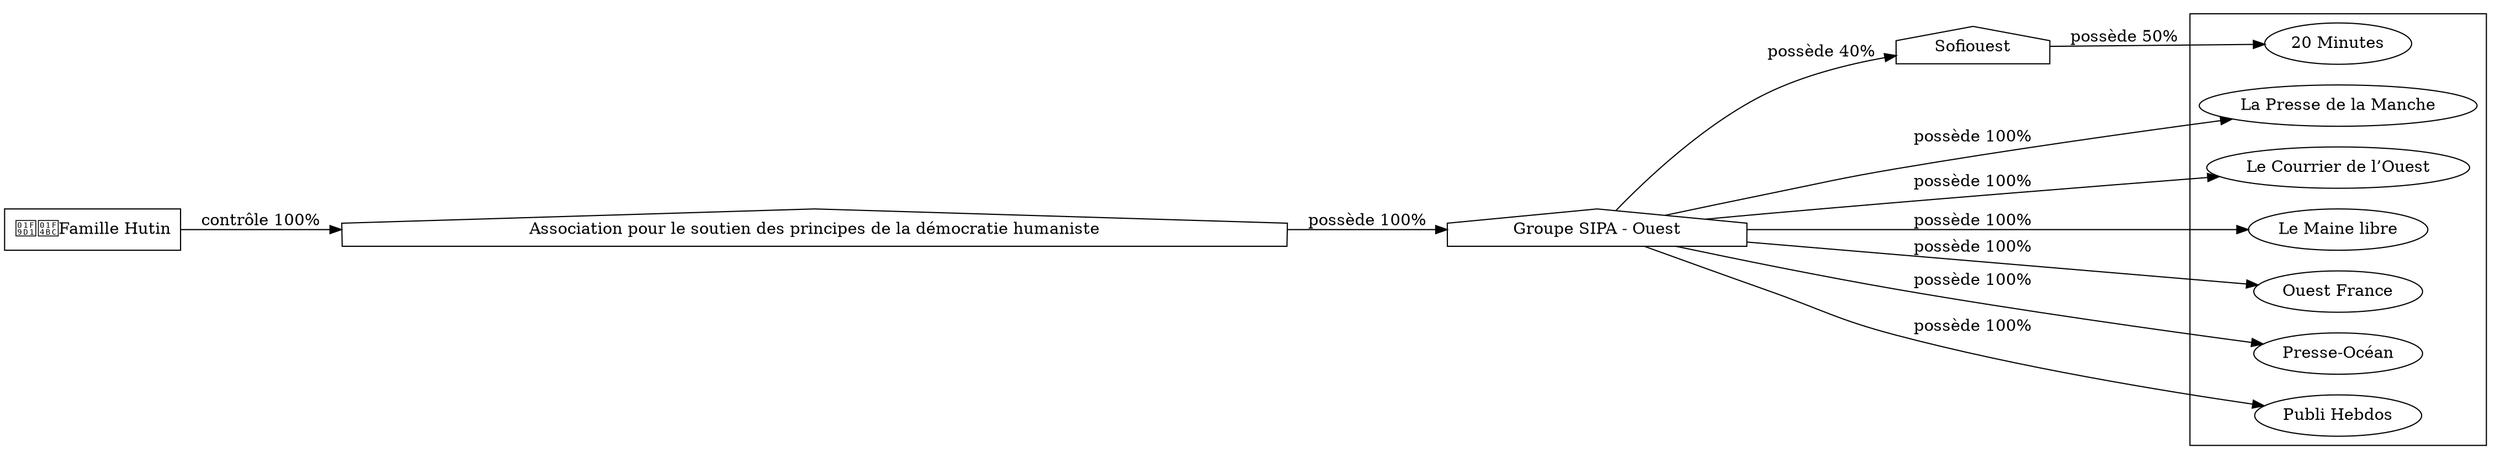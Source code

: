 digraph {
  rankdir=LR;
  subgraph roots {
    
      "famille-hutin-170"[label="🧑‍💼Famille Hutin" shape=box]
    
  }

  
    "association-pour-le-soutien-des-principes-de-la-democratie-humaniste-173"[label="Association pour le soutien des principes de la démocratie humaniste" shape=house]
  
    "groupe-sipa-ouest-174"[label="Groupe SIPA - Ouest" shape=house]
  
    "sofiouest-181"[label="Sofiouest" shape=house]
  

  subgraph clusterLeaves {
    
      "la-presse-de-la-manche-179"[label="La Presse de la Manche"]
    
      "le-courrier-de-l-ouest-176"[label="Le Courrier de l’Ouest"]
    
      "le-maine-libre-177"[label="Le Maine libre"]
    
      "ouest-france-175"[label="Ouest France"]
    
      "presse-ocean-178"[label="Presse-Océan"]
    
      "publi-hebdos-180"[label="Publi Hebdos"]
    
      "20-minutes-182"[label="20 Minutes"]
    
  }

  
    "famille-hutin-170" -> "association-pour-le-soutien-des-principes-de-la-democratie-humaniste-173" [
      label="contrôle 100%"
    ]
  
    "association-pour-le-soutien-des-principes-de-la-democratie-humaniste-173" -> "groupe-sipa-ouest-174" [
      label="possède 100%"
    ]
  
    "groupe-sipa-ouest-174" -> "la-presse-de-la-manche-179" [
      label="possède 100%"
    ]
  
    "groupe-sipa-ouest-174" -> "le-courrier-de-l-ouest-176" [
      label="possède 100%"
    ]
  
    "groupe-sipa-ouest-174" -> "le-maine-libre-177" [
      label="possède 100%"
    ]
  
    "groupe-sipa-ouest-174" -> "ouest-france-175" [
      label="possède 100%"
    ]
  
    "groupe-sipa-ouest-174" -> "presse-ocean-178" [
      label="possède 100%"
    ]
  
    "groupe-sipa-ouest-174" -> "publi-hebdos-180" [
      label="possède 100%"
    ]
  
    "groupe-sipa-ouest-174" -> "sofiouest-181" [
      label="possède 40%"
    ]
  
    "sofiouest-181" -> "20-minutes-182" [
      label="possède 50%"
    ]
  
}
